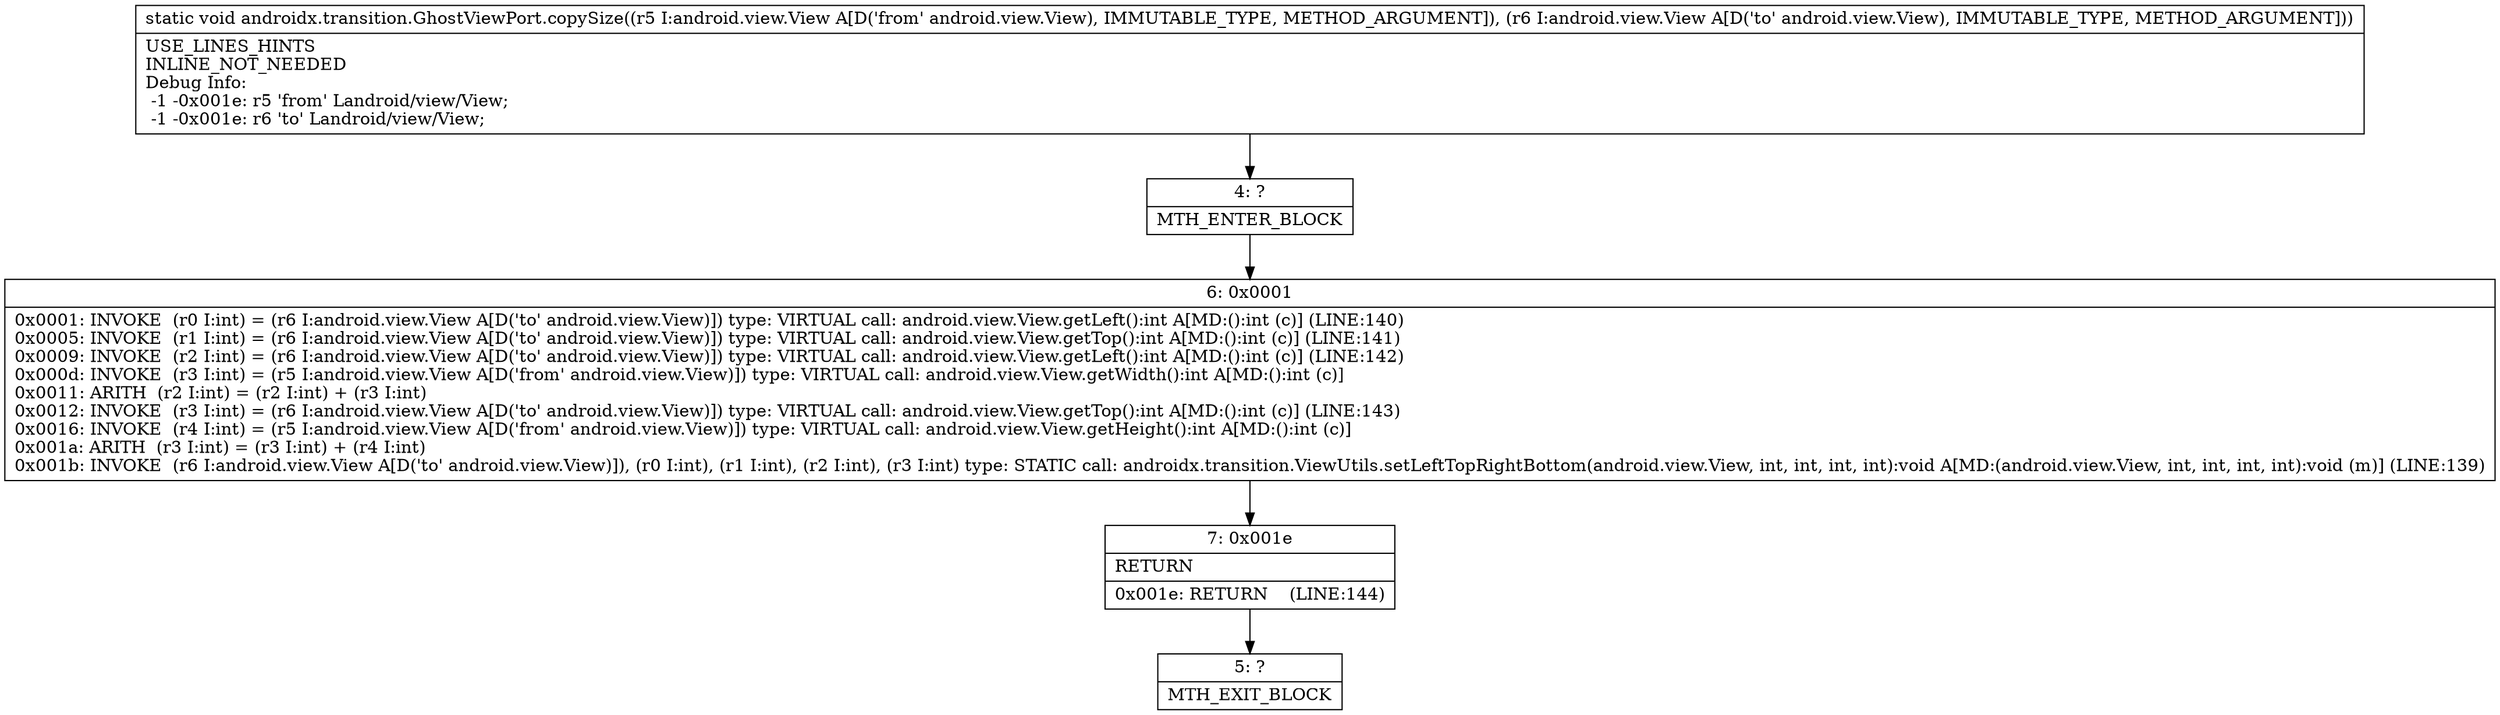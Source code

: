 digraph "CFG forandroidx.transition.GhostViewPort.copySize(Landroid\/view\/View;Landroid\/view\/View;)V" {
Node_4 [shape=record,label="{4\:\ ?|MTH_ENTER_BLOCK\l}"];
Node_6 [shape=record,label="{6\:\ 0x0001|0x0001: INVOKE  (r0 I:int) = (r6 I:android.view.View A[D('to' android.view.View)]) type: VIRTUAL call: android.view.View.getLeft():int A[MD:():int (c)] (LINE:140)\l0x0005: INVOKE  (r1 I:int) = (r6 I:android.view.View A[D('to' android.view.View)]) type: VIRTUAL call: android.view.View.getTop():int A[MD:():int (c)] (LINE:141)\l0x0009: INVOKE  (r2 I:int) = (r6 I:android.view.View A[D('to' android.view.View)]) type: VIRTUAL call: android.view.View.getLeft():int A[MD:():int (c)] (LINE:142)\l0x000d: INVOKE  (r3 I:int) = (r5 I:android.view.View A[D('from' android.view.View)]) type: VIRTUAL call: android.view.View.getWidth():int A[MD:():int (c)]\l0x0011: ARITH  (r2 I:int) = (r2 I:int) + (r3 I:int) \l0x0012: INVOKE  (r3 I:int) = (r6 I:android.view.View A[D('to' android.view.View)]) type: VIRTUAL call: android.view.View.getTop():int A[MD:():int (c)] (LINE:143)\l0x0016: INVOKE  (r4 I:int) = (r5 I:android.view.View A[D('from' android.view.View)]) type: VIRTUAL call: android.view.View.getHeight():int A[MD:():int (c)]\l0x001a: ARITH  (r3 I:int) = (r3 I:int) + (r4 I:int) \l0x001b: INVOKE  (r6 I:android.view.View A[D('to' android.view.View)]), (r0 I:int), (r1 I:int), (r2 I:int), (r3 I:int) type: STATIC call: androidx.transition.ViewUtils.setLeftTopRightBottom(android.view.View, int, int, int, int):void A[MD:(android.view.View, int, int, int, int):void (m)] (LINE:139)\l}"];
Node_7 [shape=record,label="{7\:\ 0x001e|RETURN\l|0x001e: RETURN    (LINE:144)\l}"];
Node_5 [shape=record,label="{5\:\ ?|MTH_EXIT_BLOCK\l}"];
MethodNode[shape=record,label="{static void androidx.transition.GhostViewPort.copySize((r5 I:android.view.View A[D('from' android.view.View), IMMUTABLE_TYPE, METHOD_ARGUMENT]), (r6 I:android.view.View A[D('to' android.view.View), IMMUTABLE_TYPE, METHOD_ARGUMENT]))  | USE_LINES_HINTS\lINLINE_NOT_NEEDED\lDebug Info:\l  \-1 \-0x001e: r5 'from' Landroid\/view\/View;\l  \-1 \-0x001e: r6 'to' Landroid\/view\/View;\l}"];
MethodNode -> Node_4;Node_4 -> Node_6;
Node_6 -> Node_7;
Node_7 -> Node_5;
}

